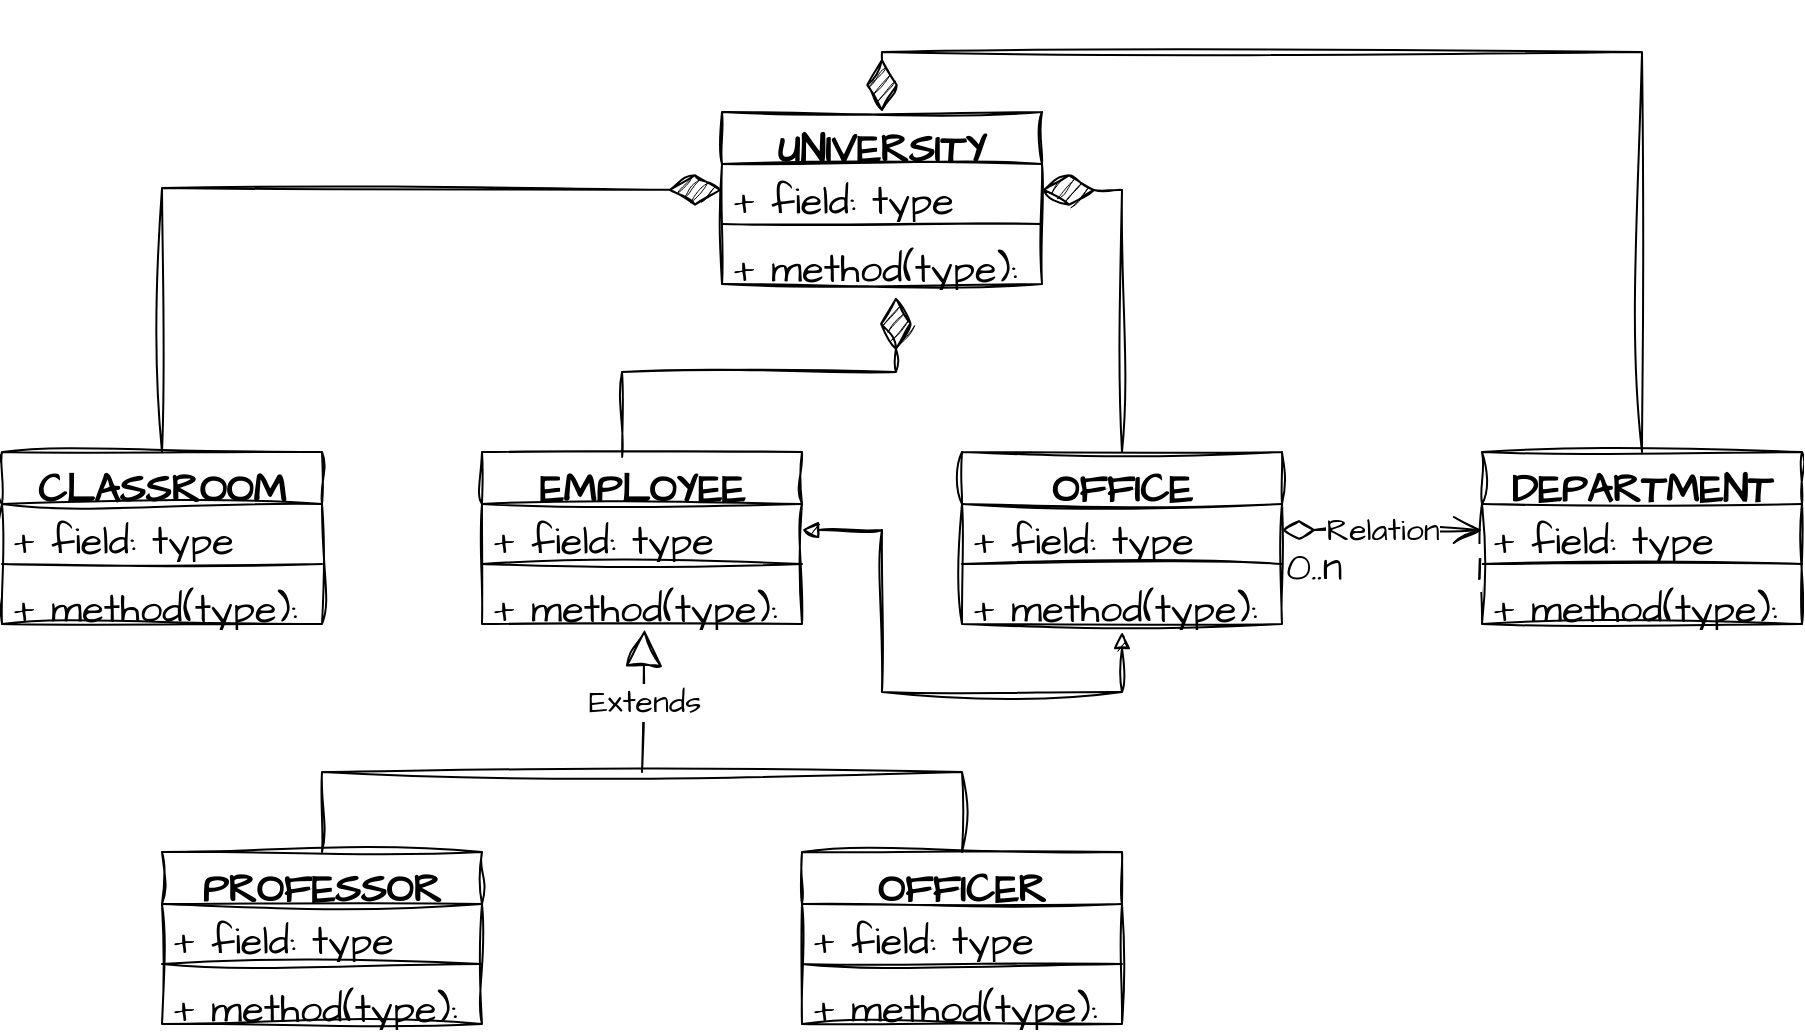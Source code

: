 <mxfile version="21.2.8" type="device">
  <diagram name="Sayfa -1" id="RrPOI6zfjYfZ8LoKDZzr">
    <mxGraphModel dx="1050" dy="629" grid="1" gridSize="10" guides="1" tooltips="1" connect="1" arrows="1" fold="1" page="1" pageScale="1" pageWidth="827" pageHeight="1169" math="0" shadow="0">
      <root>
        <mxCell id="0" />
        <mxCell id="1" parent="0" />
        <mxCell id="5NfQJ8KmW_SG4-rFjA6K-1" value="UNIVERSITY" style="swimlane;fontStyle=1;align=center;verticalAlign=top;childLayout=stackLayout;horizontal=1;startSize=26;horizontalStack=0;resizeParent=1;resizeParentMax=0;resizeLast=0;collapsible=1;marginBottom=0;whiteSpace=wrap;html=1;sketch=1;hachureGap=4;jiggle=2;curveFitting=1;fontFamily=Architects Daughter;fontSource=https%3A%2F%2Ffonts.googleapis.com%2Fcss%3Ffamily%3DArchitects%2BDaughter;fontSize=20;" vertex="1" parent="1">
          <mxGeometry x="360" y="150" width="160" height="86" as="geometry" />
        </mxCell>
        <mxCell id="5NfQJ8KmW_SG4-rFjA6K-2" value="+ field: type" style="text;strokeColor=none;fillColor=none;align=left;verticalAlign=top;spacingLeft=4;spacingRight=4;overflow=hidden;rotatable=0;points=[[0,0.5],[1,0.5]];portConstraint=eastwest;whiteSpace=wrap;html=1;fontSize=20;fontFamily=Architects Daughter;" vertex="1" parent="5NfQJ8KmW_SG4-rFjA6K-1">
          <mxGeometry y="26" width="160" height="26" as="geometry" />
        </mxCell>
        <mxCell id="5NfQJ8KmW_SG4-rFjA6K-3" value="" style="line;strokeWidth=1;fillColor=none;align=left;verticalAlign=middle;spacingTop=-1;spacingLeft=3;spacingRight=3;rotatable=0;labelPosition=right;points=[];portConstraint=eastwest;strokeColor=inherit;sketch=1;hachureGap=4;jiggle=2;curveFitting=1;fontFamily=Architects Daughter;fontSource=https%3A%2F%2Ffonts.googleapis.com%2Fcss%3Ffamily%3DArchitects%2BDaughter;fontSize=20;" vertex="1" parent="5NfQJ8KmW_SG4-rFjA6K-1">
          <mxGeometry y="52" width="160" height="8" as="geometry" />
        </mxCell>
        <mxCell id="5NfQJ8KmW_SG4-rFjA6K-4" value="+ method(type): type" style="text;strokeColor=none;fillColor=none;align=left;verticalAlign=top;spacingLeft=4;spacingRight=4;overflow=hidden;rotatable=0;points=[[0,0.5],[1,0.5]];portConstraint=eastwest;whiteSpace=wrap;html=1;fontSize=20;fontFamily=Architects Daughter;" vertex="1" parent="5NfQJ8KmW_SG4-rFjA6K-1">
          <mxGeometry y="60" width="160" height="26" as="geometry" />
        </mxCell>
        <mxCell id="5NfQJ8KmW_SG4-rFjA6K-5" value="OFFICE" style="swimlane;fontStyle=1;align=center;verticalAlign=top;childLayout=stackLayout;horizontal=1;startSize=26;horizontalStack=0;resizeParent=1;resizeParentMax=0;resizeLast=0;collapsible=1;marginBottom=0;whiteSpace=wrap;html=1;sketch=1;hachureGap=4;jiggle=2;curveFitting=1;fontFamily=Architects Daughter;fontSource=https%3A%2F%2Ffonts.googleapis.com%2Fcss%3Ffamily%3DArchitects%2BDaughter;fontSize=20;" vertex="1" parent="1">
          <mxGeometry x="480" y="320" width="160" height="86" as="geometry" />
        </mxCell>
        <mxCell id="5NfQJ8KmW_SG4-rFjA6K-6" value="+ field: type" style="text;strokeColor=none;fillColor=none;align=left;verticalAlign=top;spacingLeft=4;spacingRight=4;overflow=hidden;rotatable=0;points=[[0,0.5],[1,0.5]];portConstraint=eastwest;whiteSpace=wrap;html=1;fontSize=20;fontFamily=Architects Daughter;" vertex="1" parent="5NfQJ8KmW_SG4-rFjA6K-5">
          <mxGeometry y="26" width="160" height="26" as="geometry" />
        </mxCell>
        <mxCell id="5NfQJ8KmW_SG4-rFjA6K-7" value="" style="line;strokeWidth=1;fillColor=none;align=left;verticalAlign=middle;spacingTop=-1;spacingLeft=3;spacingRight=3;rotatable=0;labelPosition=right;points=[];portConstraint=eastwest;strokeColor=inherit;sketch=1;hachureGap=4;jiggle=2;curveFitting=1;fontFamily=Architects Daughter;fontSource=https%3A%2F%2Ffonts.googleapis.com%2Fcss%3Ffamily%3DArchitects%2BDaughter;fontSize=20;" vertex="1" parent="5NfQJ8KmW_SG4-rFjA6K-5">
          <mxGeometry y="52" width="160" height="8" as="geometry" />
        </mxCell>
        <mxCell id="5NfQJ8KmW_SG4-rFjA6K-8" value="+ method(type): type" style="text;strokeColor=none;fillColor=none;align=left;verticalAlign=top;spacingLeft=4;spacingRight=4;overflow=hidden;rotatable=0;points=[[0,0.5],[1,0.5]];portConstraint=eastwest;whiteSpace=wrap;html=1;fontSize=20;fontFamily=Architects Daughter;" vertex="1" parent="5NfQJ8KmW_SG4-rFjA6K-5">
          <mxGeometry y="60" width="160" height="26" as="geometry" />
        </mxCell>
        <mxCell id="5NfQJ8KmW_SG4-rFjA6K-9" value="DEPARTMENT" style="swimlane;fontStyle=1;align=center;verticalAlign=top;childLayout=stackLayout;horizontal=1;startSize=26;horizontalStack=0;resizeParent=1;resizeParentMax=0;resizeLast=0;collapsible=1;marginBottom=0;whiteSpace=wrap;html=1;sketch=1;hachureGap=4;jiggle=2;curveFitting=1;fontFamily=Architects Daughter;fontSource=https%3A%2F%2Ffonts.googleapis.com%2Fcss%3Ffamily%3DArchitects%2BDaughter;fontSize=20;" vertex="1" parent="1">
          <mxGeometry x="740" y="320" width="160" height="86" as="geometry" />
        </mxCell>
        <mxCell id="5NfQJ8KmW_SG4-rFjA6K-10" value="+ field: type" style="text;strokeColor=none;fillColor=none;align=left;verticalAlign=top;spacingLeft=4;spacingRight=4;overflow=hidden;rotatable=0;points=[[0,0.5],[1,0.5]];portConstraint=eastwest;whiteSpace=wrap;html=1;fontSize=20;fontFamily=Architects Daughter;" vertex="1" parent="5NfQJ8KmW_SG4-rFjA6K-9">
          <mxGeometry y="26" width="160" height="26" as="geometry" />
        </mxCell>
        <mxCell id="5NfQJ8KmW_SG4-rFjA6K-11" value="" style="line;strokeWidth=1;fillColor=none;align=left;verticalAlign=middle;spacingTop=-1;spacingLeft=3;spacingRight=3;rotatable=0;labelPosition=right;points=[];portConstraint=eastwest;strokeColor=inherit;sketch=1;hachureGap=4;jiggle=2;curveFitting=1;fontFamily=Architects Daughter;fontSource=https%3A%2F%2Ffonts.googleapis.com%2Fcss%3Ffamily%3DArchitects%2BDaughter;fontSize=20;" vertex="1" parent="5NfQJ8KmW_SG4-rFjA6K-9">
          <mxGeometry y="52" width="160" height="8" as="geometry" />
        </mxCell>
        <mxCell id="5NfQJ8KmW_SG4-rFjA6K-12" value="+ method(type): type" style="text;strokeColor=none;fillColor=none;align=left;verticalAlign=top;spacingLeft=4;spacingRight=4;overflow=hidden;rotatable=0;points=[[0,0.5],[1,0.5]];portConstraint=eastwest;whiteSpace=wrap;html=1;fontSize=20;fontFamily=Architects Daughter;" vertex="1" parent="5NfQJ8KmW_SG4-rFjA6K-9">
          <mxGeometry y="60" width="160" height="26" as="geometry" />
        </mxCell>
        <mxCell id="5NfQJ8KmW_SG4-rFjA6K-13" value="EMPLOYEE" style="swimlane;fontStyle=1;align=center;verticalAlign=top;childLayout=stackLayout;horizontal=1;startSize=26;horizontalStack=0;resizeParent=1;resizeParentMax=0;resizeLast=0;collapsible=1;marginBottom=0;whiteSpace=wrap;html=1;sketch=1;hachureGap=4;jiggle=2;curveFitting=1;fontFamily=Architects Daughter;fontSource=https%3A%2F%2Ffonts.googleapis.com%2Fcss%3Ffamily%3DArchitects%2BDaughter;fontSize=20;" vertex="1" parent="1">
          <mxGeometry x="240" y="320" width="160" height="86" as="geometry" />
        </mxCell>
        <mxCell id="5NfQJ8KmW_SG4-rFjA6K-14" value="+ field: type" style="text;strokeColor=none;fillColor=none;align=left;verticalAlign=top;spacingLeft=4;spacingRight=4;overflow=hidden;rotatable=0;points=[[0,0.5],[1,0.5]];portConstraint=eastwest;whiteSpace=wrap;html=1;fontSize=20;fontFamily=Architects Daughter;" vertex="1" parent="5NfQJ8KmW_SG4-rFjA6K-13">
          <mxGeometry y="26" width="160" height="26" as="geometry" />
        </mxCell>
        <mxCell id="5NfQJ8KmW_SG4-rFjA6K-15" value="" style="line;strokeWidth=1;fillColor=none;align=left;verticalAlign=middle;spacingTop=-1;spacingLeft=3;spacingRight=3;rotatable=0;labelPosition=right;points=[];portConstraint=eastwest;strokeColor=inherit;sketch=1;hachureGap=4;jiggle=2;curveFitting=1;fontFamily=Architects Daughter;fontSource=https%3A%2F%2Ffonts.googleapis.com%2Fcss%3Ffamily%3DArchitects%2BDaughter;fontSize=20;" vertex="1" parent="5NfQJ8KmW_SG4-rFjA6K-13">
          <mxGeometry y="52" width="160" height="8" as="geometry" />
        </mxCell>
        <mxCell id="5NfQJ8KmW_SG4-rFjA6K-16" value="+ method(type): type" style="text;strokeColor=none;fillColor=none;align=left;verticalAlign=top;spacingLeft=4;spacingRight=4;overflow=hidden;rotatable=0;points=[[0,0.5],[1,0.5]];portConstraint=eastwest;whiteSpace=wrap;html=1;fontSize=20;fontFamily=Architects Daughter;" vertex="1" parent="5NfQJ8KmW_SG4-rFjA6K-13">
          <mxGeometry y="60" width="160" height="26" as="geometry" />
        </mxCell>
        <mxCell id="5NfQJ8KmW_SG4-rFjA6K-17" value="CLASSROOM" style="swimlane;fontStyle=1;align=center;verticalAlign=top;childLayout=stackLayout;horizontal=1;startSize=26;horizontalStack=0;resizeParent=1;resizeParentMax=0;resizeLast=0;collapsible=1;marginBottom=0;whiteSpace=wrap;html=1;sketch=1;hachureGap=4;jiggle=2;curveFitting=1;fontFamily=Architects Daughter;fontSource=https%3A%2F%2Ffonts.googleapis.com%2Fcss%3Ffamily%3DArchitects%2BDaughter;fontSize=20;" vertex="1" parent="1">
          <mxGeometry y="320" width="160" height="86" as="geometry" />
        </mxCell>
        <mxCell id="5NfQJ8KmW_SG4-rFjA6K-18" value="+ field: type" style="text;strokeColor=none;fillColor=none;align=left;verticalAlign=top;spacingLeft=4;spacingRight=4;overflow=hidden;rotatable=0;points=[[0,0.5],[1,0.5]];portConstraint=eastwest;whiteSpace=wrap;html=1;fontSize=20;fontFamily=Architects Daughter;" vertex="1" parent="5NfQJ8KmW_SG4-rFjA6K-17">
          <mxGeometry y="26" width="160" height="26" as="geometry" />
        </mxCell>
        <mxCell id="5NfQJ8KmW_SG4-rFjA6K-19" value="" style="line;strokeWidth=1;fillColor=none;align=left;verticalAlign=middle;spacingTop=-1;spacingLeft=3;spacingRight=3;rotatable=0;labelPosition=right;points=[];portConstraint=eastwest;strokeColor=inherit;sketch=1;hachureGap=4;jiggle=2;curveFitting=1;fontFamily=Architects Daughter;fontSource=https%3A%2F%2Ffonts.googleapis.com%2Fcss%3Ffamily%3DArchitects%2BDaughter;fontSize=20;" vertex="1" parent="5NfQJ8KmW_SG4-rFjA6K-17">
          <mxGeometry y="52" width="160" height="8" as="geometry" />
        </mxCell>
        <mxCell id="5NfQJ8KmW_SG4-rFjA6K-20" value="+ method(type): type" style="text;strokeColor=none;fillColor=none;align=left;verticalAlign=top;spacingLeft=4;spacingRight=4;overflow=hidden;rotatable=0;points=[[0,0.5],[1,0.5]];portConstraint=eastwest;whiteSpace=wrap;html=1;fontSize=20;fontFamily=Architects Daughter;" vertex="1" parent="5NfQJ8KmW_SG4-rFjA6K-17">
          <mxGeometry y="60" width="160" height="26" as="geometry" />
        </mxCell>
        <mxCell id="5NfQJ8KmW_SG4-rFjA6K-21" value="PROFESSOR" style="swimlane;fontStyle=1;align=center;verticalAlign=top;childLayout=stackLayout;horizontal=1;startSize=26;horizontalStack=0;resizeParent=1;resizeParentMax=0;resizeLast=0;collapsible=1;marginBottom=0;whiteSpace=wrap;html=1;sketch=1;hachureGap=4;jiggle=2;curveFitting=1;fontFamily=Architects Daughter;fontSource=https%3A%2F%2Ffonts.googleapis.com%2Fcss%3Ffamily%3DArchitects%2BDaughter;fontSize=20;" vertex="1" parent="1">
          <mxGeometry x="80" y="520" width="160" height="86" as="geometry" />
        </mxCell>
        <mxCell id="5NfQJ8KmW_SG4-rFjA6K-22" value="+ field: type" style="text;strokeColor=none;fillColor=none;align=left;verticalAlign=top;spacingLeft=4;spacingRight=4;overflow=hidden;rotatable=0;points=[[0,0.5],[1,0.5]];portConstraint=eastwest;whiteSpace=wrap;html=1;fontSize=20;fontFamily=Architects Daughter;" vertex="1" parent="5NfQJ8KmW_SG4-rFjA6K-21">
          <mxGeometry y="26" width="160" height="26" as="geometry" />
        </mxCell>
        <mxCell id="5NfQJ8KmW_SG4-rFjA6K-23" value="" style="line;strokeWidth=1;fillColor=none;align=left;verticalAlign=middle;spacingTop=-1;spacingLeft=3;spacingRight=3;rotatable=0;labelPosition=right;points=[];portConstraint=eastwest;strokeColor=inherit;sketch=1;hachureGap=4;jiggle=2;curveFitting=1;fontFamily=Architects Daughter;fontSource=https%3A%2F%2Ffonts.googleapis.com%2Fcss%3Ffamily%3DArchitects%2BDaughter;fontSize=20;" vertex="1" parent="5NfQJ8KmW_SG4-rFjA6K-21">
          <mxGeometry y="52" width="160" height="8" as="geometry" />
        </mxCell>
        <mxCell id="5NfQJ8KmW_SG4-rFjA6K-24" value="+ method(type): type" style="text;strokeColor=none;fillColor=none;align=left;verticalAlign=top;spacingLeft=4;spacingRight=4;overflow=hidden;rotatable=0;points=[[0,0.5],[1,0.5]];portConstraint=eastwest;whiteSpace=wrap;html=1;fontSize=20;fontFamily=Architects Daughter;" vertex="1" parent="5NfQJ8KmW_SG4-rFjA6K-21">
          <mxGeometry y="60" width="160" height="26" as="geometry" />
        </mxCell>
        <mxCell id="5NfQJ8KmW_SG4-rFjA6K-25" value="OFFICER" style="swimlane;fontStyle=1;align=center;verticalAlign=top;childLayout=stackLayout;horizontal=1;startSize=26;horizontalStack=0;resizeParent=1;resizeParentMax=0;resizeLast=0;collapsible=1;marginBottom=0;whiteSpace=wrap;html=1;sketch=1;hachureGap=4;jiggle=2;curveFitting=1;fontFamily=Architects Daughter;fontSource=https%3A%2F%2Ffonts.googleapis.com%2Fcss%3Ffamily%3DArchitects%2BDaughter;fontSize=20;" vertex="1" parent="1">
          <mxGeometry x="400" y="520" width="160" height="86" as="geometry" />
        </mxCell>
        <mxCell id="5NfQJ8KmW_SG4-rFjA6K-26" value="+ field: type" style="text;strokeColor=none;fillColor=none;align=left;verticalAlign=top;spacingLeft=4;spacingRight=4;overflow=hidden;rotatable=0;points=[[0,0.5],[1,0.5]];portConstraint=eastwest;whiteSpace=wrap;html=1;fontSize=20;fontFamily=Architects Daughter;" vertex="1" parent="5NfQJ8KmW_SG4-rFjA6K-25">
          <mxGeometry y="26" width="160" height="26" as="geometry" />
        </mxCell>
        <mxCell id="5NfQJ8KmW_SG4-rFjA6K-27" value="" style="line;strokeWidth=1;fillColor=none;align=left;verticalAlign=middle;spacingTop=-1;spacingLeft=3;spacingRight=3;rotatable=0;labelPosition=right;points=[];portConstraint=eastwest;strokeColor=inherit;sketch=1;hachureGap=4;jiggle=2;curveFitting=1;fontFamily=Architects Daughter;fontSource=https%3A%2F%2Ffonts.googleapis.com%2Fcss%3Ffamily%3DArchitects%2BDaughter;fontSize=20;" vertex="1" parent="5NfQJ8KmW_SG4-rFjA6K-25">
          <mxGeometry y="52" width="160" height="8" as="geometry" />
        </mxCell>
        <mxCell id="5NfQJ8KmW_SG4-rFjA6K-28" value="+ method(type): type" style="text;strokeColor=none;fillColor=none;align=left;verticalAlign=top;spacingLeft=4;spacingRight=4;overflow=hidden;rotatable=0;points=[[0,0.5],[1,0.5]];portConstraint=eastwest;whiteSpace=wrap;html=1;fontSize=20;fontFamily=Architects Daughter;" vertex="1" parent="5NfQJ8KmW_SG4-rFjA6K-25">
          <mxGeometry y="60" width="160" height="26" as="geometry" />
        </mxCell>
        <mxCell id="5NfQJ8KmW_SG4-rFjA6K-29" value="" style="endArrow=diamondThin;endFill=1;endSize=24;html=1;rounded=0;sketch=1;hachureGap=4;jiggle=2;curveFitting=1;fontFamily=Architects Daughter;fontSource=https%3A%2F%2Ffonts.googleapis.com%2Fcss%3Ffamily%3DArchitects%2BDaughter;fontSize=16;entryX=0.543;entryY=1.246;entryDx=0;entryDy=0;exitX=0.438;exitY=0.028;exitDx=0;exitDy=0;exitPerimeter=0;entryPerimeter=0;" edge="1" parent="1" source="5NfQJ8KmW_SG4-rFjA6K-13" target="5NfQJ8KmW_SG4-rFjA6K-4">
          <mxGeometry width="160" relative="1" as="geometry">
            <mxPoint x="340" y="330" as="sourcePoint" />
            <mxPoint x="500" y="330" as="targetPoint" />
            <Array as="points">
              <mxPoint x="310" y="280" />
              <mxPoint x="447" y="280" />
            </Array>
          </mxGeometry>
        </mxCell>
        <mxCell id="5NfQJ8KmW_SG4-rFjA6K-30" value="" style="endArrow=diamondThin;endFill=1;endSize=24;html=1;rounded=0;sketch=1;hachureGap=4;jiggle=2;curveFitting=1;fontFamily=Architects Daughter;fontSource=https%3A%2F%2Ffonts.googleapis.com%2Fcss%3Ffamily%3DArchitects%2BDaughter;fontSize=16;exitX=0.438;exitY=0.028;exitDx=0;exitDy=0;exitPerimeter=0;entryX=0;entryY=0.5;entryDx=0;entryDy=0;" edge="1" parent="1" target="5NfQJ8KmW_SG4-rFjA6K-2">
          <mxGeometry width="160" relative="1" as="geometry">
            <mxPoint x="80" y="320" as="sourcePoint" />
            <mxPoint x="350" y="180" as="targetPoint" />
            <Array as="points">
              <mxPoint x="80" y="188" />
            </Array>
          </mxGeometry>
        </mxCell>
        <mxCell id="5NfQJ8KmW_SG4-rFjA6K-31" value="" style="endArrow=diamondThin;endFill=1;endSize=24;html=1;rounded=0;sketch=1;hachureGap=4;jiggle=2;curveFitting=1;fontFamily=Architects Daughter;fontSource=https%3A%2F%2Ffonts.googleapis.com%2Fcss%3Ffamily%3DArchitects%2BDaughter;fontSize=16;entryX=0.5;entryY=0;entryDx=0;entryDy=0;exitX=0.5;exitY=0;exitDx=0;exitDy=0;" edge="1" parent="1" source="5NfQJ8KmW_SG4-rFjA6K-9" target="5NfQJ8KmW_SG4-rFjA6K-1">
          <mxGeometry width="160" relative="1" as="geometry">
            <mxPoint x="800" y="310" as="sourcePoint" />
            <mxPoint x="940" y="151" as="targetPoint" />
            <Array as="points">
              <mxPoint x="820" y="120" />
              <mxPoint x="440" y="120" />
            </Array>
          </mxGeometry>
        </mxCell>
        <mxCell id="5NfQJ8KmW_SG4-rFjA6K-32" value="" style="endArrow=diamondThin;endFill=1;endSize=24;html=1;rounded=0;sketch=1;hachureGap=4;jiggle=2;curveFitting=1;fontFamily=Architects Daughter;fontSource=https%3A%2F%2Ffonts.googleapis.com%2Fcss%3Ffamily%3DArchitects%2BDaughter;fontSize=16;entryX=1;entryY=0.5;entryDx=0;entryDy=0;exitX=0.5;exitY=0;exitDx=0;exitDy=0;" edge="1" parent="1" source="5NfQJ8KmW_SG4-rFjA6K-5" target="5NfQJ8KmW_SG4-rFjA6K-2">
          <mxGeometry width="160" relative="1" as="geometry">
            <mxPoint x="340" y="330" as="sourcePoint" />
            <mxPoint x="500" y="330" as="targetPoint" />
            <Array as="points">
              <mxPoint x="560" y="189" />
            </Array>
          </mxGeometry>
        </mxCell>
        <mxCell id="5NfQJ8KmW_SG4-rFjA6K-33" value="Extends" style="endArrow=block;endSize=16;endFill=0;html=1;rounded=0;sketch=1;hachureGap=4;jiggle=2;curveFitting=1;fontFamily=Architects Daughter;fontSource=https%3A%2F%2Ffonts.googleapis.com%2Fcss%3Ffamily%3DArchitects%2BDaughter;fontSize=16;entryX=0.508;entryY=1.108;entryDx=0;entryDy=0;entryPerimeter=0;" edge="1" parent="1" target="5NfQJ8KmW_SG4-rFjA6K-16">
          <mxGeometry width="160" relative="1" as="geometry">
            <mxPoint x="320" y="480" as="sourcePoint" />
            <mxPoint x="500" y="430" as="targetPoint" />
          </mxGeometry>
        </mxCell>
        <mxCell id="5NfQJ8KmW_SG4-rFjA6K-35" value="" style="endArrow=none;html=1;rounded=0;sketch=1;hachureGap=4;jiggle=2;curveFitting=1;fontFamily=Architects Daughter;fontSource=https%3A%2F%2Ffonts.googleapis.com%2Fcss%3Ffamily%3DArchitects%2BDaughter;fontSize=16;entryX=0.5;entryY=0;entryDx=0;entryDy=0;exitX=0.5;exitY=0;exitDx=0;exitDy=0;" edge="1" parent="1" source="5NfQJ8KmW_SG4-rFjA6K-21" target="5NfQJ8KmW_SG4-rFjA6K-25">
          <mxGeometry relative="1" as="geometry">
            <mxPoint x="160" y="480" as="sourcePoint" />
            <mxPoint x="480" y="480" as="targetPoint" />
            <Array as="points">
              <mxPoint x="160" y="480" />
              <mxPoint x="480" y="480" />
            </Array>
          </mxGeometry>
        </mxCell>
        <mxCell id="5NfQJ8KmW_SG4-rFjA6K-36" value="Relation" style="endArrow=open;html=1;endSize=12;startArrow=diamondThin;startSize=14;startFill=0;edgeStyle=orthogonalEdgeStyle;rounded=0;sketch=1;hachureGap=4;jiggle=2;curveFitting=1;fontFamily=Architects Daughter;fontSource=https%3A%2F%2Ffonts.googleapis.com%2Fcss%3Ffamily%3DArchitects%2BDaughter;fontSize=16;exitX=1;exitY=0.5;exitDx=0;exitDy=0;entryX=0;entryY=0.5;entryDx=0;entryDy=0;" edge="1" parent="1" source="5NfQJ8KmW_SG4-rFjA6K-6" target="5NfQJ8KmW_SG4-rFjA6K-10">
          <mxGeometry relative="1" as="geometry">
            <mxPoint x="340" y="430" as="sourcePoint" />
            <mxPoint x="500" y="430" as="targetPoint" />
          </mxGeometry>
        </mxCell>
        <mxCell id="5NfQJ8KmW_SG4-rFjA6K-37" value="0..n" style="edgeLabel;resizable=0;html=1;align=left;verticalAlign=top;sketch=1;hachureGap=4;jiggle=2;curveFitting=1;fontFamily=Architects Daughter;fontSource=https%3A%2F%2Ffonts.googleapis.com%2Fcss%3Ffamily%3DArchitects%2BDaughter;fontSize=20;" connectable="0" vertex="1" parent="5NfQJ8KmW_SG4-rFjA6K-36">
          <mxGeometry x="-1" relative="1" as="geometry" />
        </mxCell>
        <mxCell id="5NfQJ8KmW_SG4-rFjA6K-38" value="1" style="edgeLabel;resizable=0;html=1;align=right;verticalAlign=top;sketch=1;hachureGap=4;jiggle=2;curveFitting=1;fontFamily=Architects Daughter;fontSource=https%3A%2F%2Ffonts.googleapis.com%2Fcss%3Ffamily%3DArchitects%2BDaughter;fontSize=20;" connectable="0" vertex="1" parent="5NfQJ8KmW_SG4-rFjA6K-36">
          <mxGeometry x="1" relative="1" as="geometry" />
        </mxCell>
        <mxCell id="5NfQJ8KmW_SG4-rFjA6K-39" value="" style="endArrow=block;startArrow=block;endFill=1;startFill=1;html=1;rounded=0;sketch=1;hachureGap=4;jiggle=2;curveFitting=1;fontFamily=Architects Daughter;fontSource=https%3A%2F%2Ffonts.googleapis.com%2Fcss%3Ffamily%3DArchitects%2BDaughter;fontSize=16;exitX=1;exitY=0.5;exitDx=0;exitDy=0;" edge="1" parent="1" source="5NfQJ8KmW_SG4-rFjA6K-14">
          <mxGeometry width="160" relative="1" as="geometry">
            <mxPoint x="340" y="430" as="sourcePoint" />
            <mxPoint x="560" y="410" as="targetPoint" />
            <Array as="points">
              <mxPoint x="440" y="359" />
              <mxPoint x="440" y="440" />
              <mxPoint x="560" y="440" />
            </Array>
          </mxGeometry>
        </mxCell>
      </root>
    </mxGraphModel>
  </diagram>
</mxfile>
